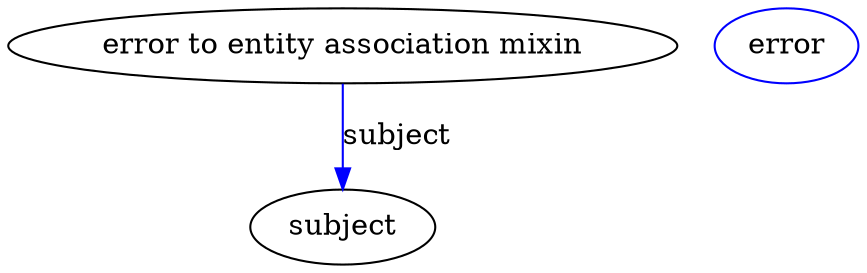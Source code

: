 digraph {
	graph [bb="0,0,407.98,123"];
	node [label="\N"];
	"error to entity association mixin"	[height=0.5,
		label="error to entity association mixin",
		pos="160.54,105",
		width=4.4593];
	subject	[height=0.5,
		pos="160.54,18",
		width=1.2277];
	"error to entity association mixin" -> subject	[color=blue,
		label=subject,
		lp="186.54,61.5",
		pos="e,160.54,36.175 160.54,86.799 160.54,75.163 160.54,59.548 160.54,46.237",
		style=solid];
	"error to entity association mixin_subject"	[color=blue,
		height=0.5,
		label=error,
		pos="373.54,105",
		width=0.95686];
}
